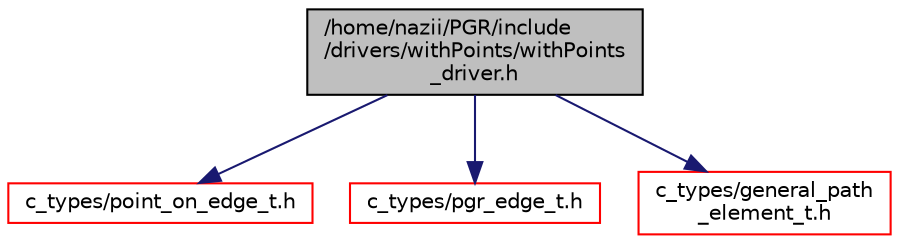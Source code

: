 digraph "/home/nazii/PGR/include/drivers/withPoints/withPoints_driver.h"
{
  edge [fontname="Helvetica",fontsize="10",labelfontname="Helvetica",labelfontsize="10"];
  node [fontname="Helvetica",fontsize="10",shape=record];
  Node0 [label="/home/nazii/PGR/include\l/drivers/withPoints/withPoints\l_driver.h",height=0.2,width=0.4,color="black", fillcolor="grey75", style="filled", fontcolor="black"];
  Node0 -> Node1 [color="midnightblue",fontsize="10",style="solid",fontname="Helvetica"];
  Node1 [label="c_types/point_on_edge_t.h",height=0.2,width=0.4,color="red", fillcolor="white", style="filled",URL="$point__on__edge__t_8h.html"];
  Node0 -> Node5 [color="midnightblue",fontsize="10",style="solid",fontname="Helvetica"];
  Node5 [label="c_types/pgr_edge_t.h",height=0.2,width=0.4,color="red", fillcolor="white", style="filled",URL="$pgr__edge__t_8h.html"];
  Node0 -> Node6 [color="midnightblue",fontsize="10",style="solid",fontname="Helvetica"];
  Node6 [label="c_types/general_path\l_element_t.h",height=0.2,width=0.4,color="red", fillcolor="white", style="filled",URL="$general__path__element__t_8h.html"];
}

